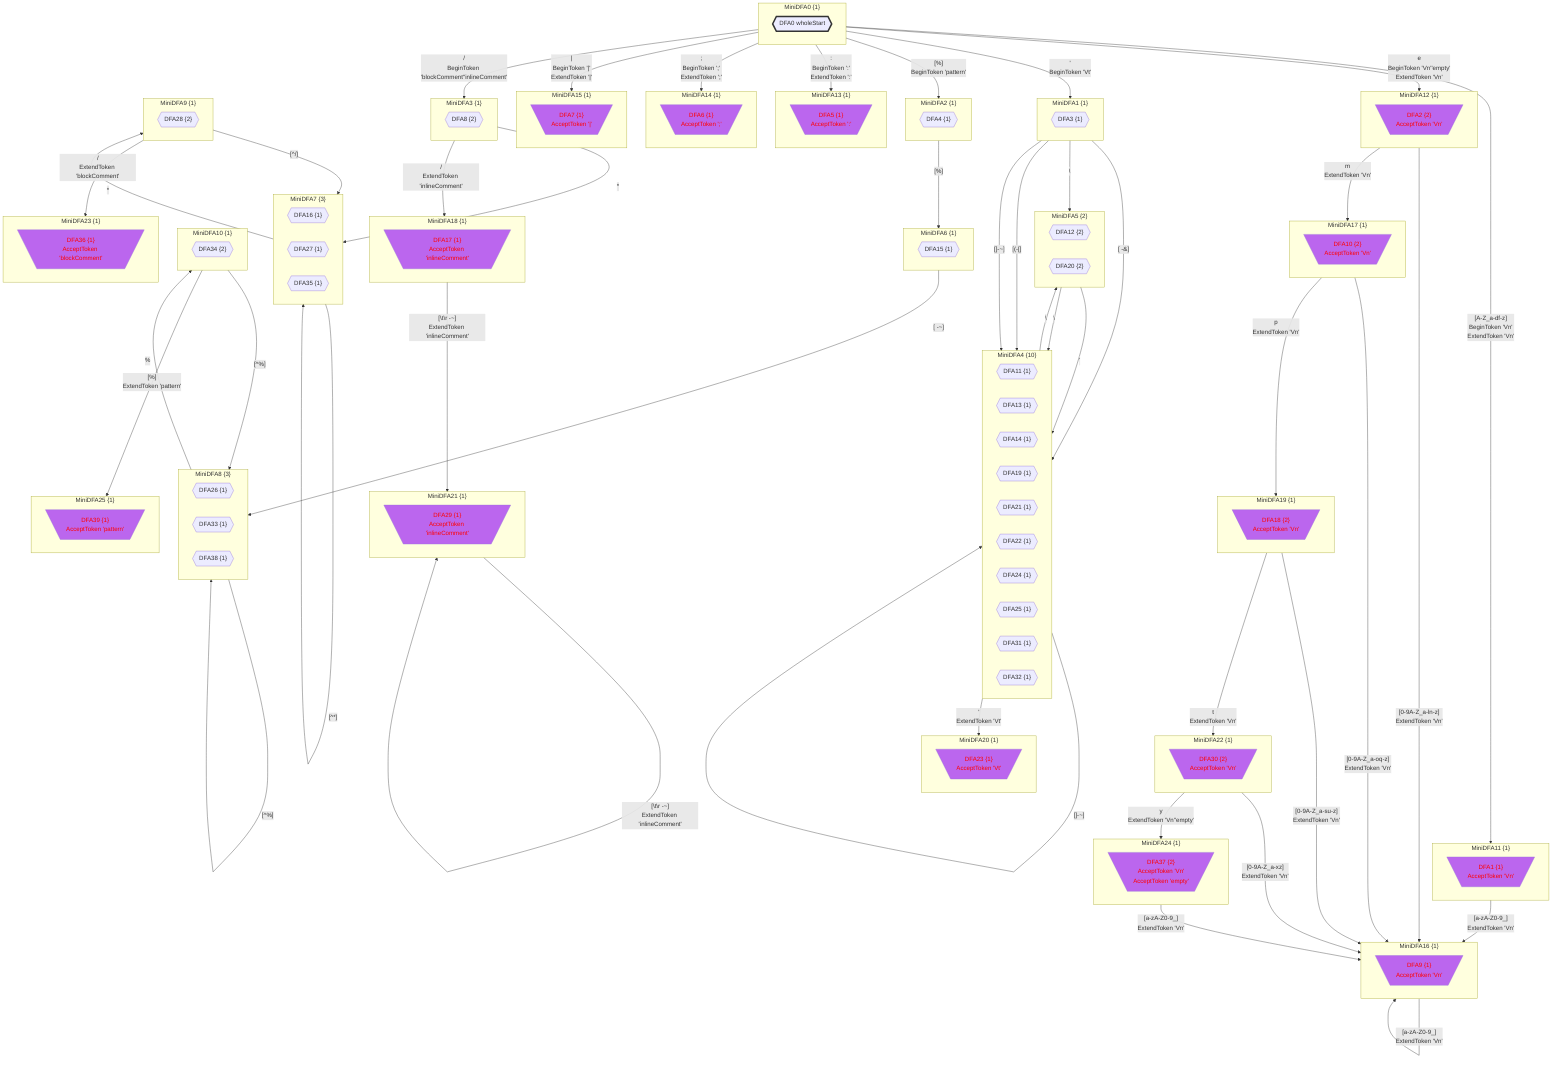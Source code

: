 flowchart
classDef c0001 color:#FF0000;
classDef c0010 stroke-dasharray: 10 10;
classDef c0011 stroke-dasharray: 10 10,color:#FF0000;
classDef c0100 fill:#BB66EE;
classDef c0101 fill:#BB66EE,color:#FF0000;
classDef c0110 fill:#BB66EE,stroke-dasharray: 10 10;
classDef c0111 fill:#BB66EE,stroke-dasharray: 10 10,color:#FF0000;
classDef c1000 stroke:#333,stroke-width:4px;
classDef c1001 stroke:#333,stroke-width:4px,color:#FF0000;
classDef c1010 stroke:#333,stroke-width:4px,stroke-dasharray: 10 10;
classDef c1011 stroke:#333,stroke-width:4px,stroke-dasharray: 10 10,color:#FF0000;
classDef c1100 stroke:#333,stroke-width:4px,fill:#BB66EE;
classDef c1101 stroke:#333,stroke-width:4px,fill:#BB66EE,color:#FF0000;
classDef c1110 stroke:#333,stroke-width:4px,fill:#BB66EE,stroke-dasharray: 10 10;
classDef c1111 stroke:#333,stroke-width:4px,fill:#BB66EE,stroke-dasharray: 10 10,color:#FF0000;
subgraph MiniDFA0_1037338087["MiniDFA0 {1}"]
DFA0_-2128796907_0{{"DFA0 wholeStart"}}
class DFA0_-2128796907_0 c1000;
end
class MiniDFA0_1037338087 c1000;
subgraph MiniDFA11_2085594982["MiniDFA11 {1}"]
DFA1_-771363360_1[\"DFA1 {1}
AcceptToken 'Vn'"/]
class DFA1_-771363360_1 c0101;
end
class MiniDFA11_2085594982 c0101;
subgraph MiniDFA12_-1437102525["MiniDFA12 {1}"]
DFA2_412440154_2[\"DFA2 {2}
AcceptToken 'Vn'"/]
class DFA2_412440154_2 c0101;
end
class MiniDFA12_-1437102525 c0101;
subgraph MiniDFA1_-199998307["MiniDFA1 {1}"]
DFA3_-334579466_3{{"DFA3 {1}"}}
end
subgraph MiniDFA2_-579840265["MiniDFA2 {1}"]
DFA4_382776718_4{{"DFA4 {1}"}}
end
subgraph MiniDFA13_-1036544815["MiniDFA13 {1}"]
DFA5_-780124626_5[\"DFA5 {1}
AcceptToken ':'"/]
class DFA5_-780124626_5 c0101;
end
class MiniDFA13_-1036544815 c0101;
subgraph MiniDFA14_-1665322626["MiniDFA14 {1}"]
DFA6_525260926_6[\"DFA6 {1}
AcceptToken ';'"/]
class DFA6_525260926_6 c0101;
end
class MiniDFA14_-1665322626 c0101;
subgraph MiniDFA15_-1219497574["MiniDFA15 {1}"]
DFA7_-1993869826_7[\"DFA7 {1}
AcceptToken '|'"/]
class DFA7_-1993869826_7 c0101;
end
class MiniDFA15_-1219497574 c0101;
subgraph MiniDFA3_-1938923183["MiniDFA3 {1}"]
DFA8_-535804155_8{{"DFA8 {2}"}}
end
subgraph MiniDFA16_-889935879["MiniDFA16 {1}"]
DFA9_102373286_9[\"DFA9 {1}
AcceptToken 'Vn'"/]
class DFA9_102373286_9 c0101;
end
class MiniDFA16_-889935879 c0101;
subgraph MiniDFA17_1329400212["MiniDFA17 {1}"]
DFA10_-1364246603_10[\"DFA10 {2}
AcceptToken 'Vn'"/]
class DFA10_-1364246603_10 c0101;
end
class MiniDFA17_1329400212 c0101;
subgraph MiniDFA4_-1603516666["MiniDFA4 {10}"]
DFA11_1044476018_11{{"DFA11 {1}"}}
DFA13_-1036225344_12{{"DFA13 {1}"}}
DFA14_90469185_13{{"DFA14 {1}"}}
DFA19_-609496938_14{{"DFA19 {1}"}}
DFA21_-852449867_15{{"DFA21 {1}"}}
DFA22_1741441735_16{{"DFA22 {1}"}}
DFA24_2023952849_17{{"DFA24 {1}"}}
DFA25_2084637911_18{{"DFA25 {1}"}}
DFA31_-871560880_19{{"DFA31 {1}"}}
DFA32_-1899646048_20{{"DFA32 {1}"}}
end
subgraph MiniDFA5_1689681593["MiniDFA5 {2}"]
DFA12_-2014366237_21{{"DFA12 {2}"}}
DFA20_96024053_22{{"DFA20 {2}"}}
end
subgraph MiniDFA6_-838269423["MiniDFA6 {1}"]
DFA15_-1492128138_23{{"DFA15 {1}"}}
end
subgraph MiniDFA7_1799158021["MiniDFA7 {3}"]
DFA16_-1401032505_24{{"DFA16 {1}"}}
DFA27_1149030750_25{{"DFA27 {1}"}}
DFA35_1948696898_26{{"DFA35 {1}"}}
end
subgraph MiniDFA18_394836827["MiniDFA18 {1}"]
DFA17_-1884142798_27[\"DFA17 {1}
AcceptToken 'inlineComment'"/]
class DFA17_-1884142798_27 c0101;
end
class MiniDFA18_394836827 c0101;
subgraph MiniDFA19_918754685["MiniDFA19 {1}"]
DFA18_-718500759_28[\"DFA18 {2}
AcceptToken 'Vn'"/]
class DFA18_-718500759_28 c0101;
end
class MiniDFA19_918754685 c0101;
subgraph MiniDFA20_1755271168["MiniDFA20 {1}"]
DFA23_-1368620627_29[\"DFA23 {1}
AcceptToken 'Vt'"/]
class DFA23_-1368620627_29 c0101;
end
class MiniDFA20_1755271168 c0101;
subgraph MiniDFA8_-524449958["MiniDFA8 {3}"]
DFA26_-157679016_30{{"DFA26 {1}"}}
DFA33_-1300553193_31{{"DFA33 {1}"}}
DFA38_1485335454_32{{"DFA38 {1}"}}
end
subgraph MiniDFA9_1680072906["MiniDFA9 {1}"]
DFA28_-779475248_33{{"DFA28 {2}"}}
end
subgraph MiniDFA21_444061501["MiniDFA21 {1}"]
DFA29_-320634225_34[\"DFA29 {1}
AcceptToken 'inlineComment'"/]
class DFA29_-320634225_34 c0101;
end
class MiniDFA21_444061501 c0101;
subgraph MiniDFA22_1445426501["MiniDFA22 {1}"]
DFA30_-815186331_35[\"DFA30 {2}
AcceptToken 'Vn'"/]
class DFA30_-815186331_35 c0101;
end
class MiniDFA22_1445426501 c0101;
subgraph MiniDFA10_563574122["MiniDFA10 {1}"]
DFA34_-408818947_36{{"DFA34 {2}"}}
end
subgraph MiniDFA23_539650922["MiniDFA23 {1}"]
DFA36_-698349614_37[\"DFA36 {1}
AcceptToken 'blockComment'"/]
class DFA36_-698349614_37 c0101;
end
class MiniDFA23_539650922 c0101;
subgraph MiniDFA24_1644429171["MiniDFA24 {1}"]
DFA37_841018944_38[\"DFA37 {2}
AcceptToken 'Vn'
AcceptToken 'empty'"/]
class DFA37_841018944_38 c0101;
end
class MiniDFA24_1644429171 c0101;
subgraph MiniDFA25_-447618411["MiniDFA25 {1}"]
DFA39_1188320846_39[\"DFA39 {1}
AcceptToken 'pattern'"/]
class DFA39_1188320846_39 c0101;
end
class MiniDFA25_-447618411 c0101;
MiniDFA0_1037338087 -->|"[A-Z_a-df-z]
BeginToken 'Vn'
ExtendToken 'Vn'"|MiniDFA11_2085594982
MiniDFA0_1037338087 -->|"e
BeginToken 'Vn''empty'
ExtendToken 'Vn'"|MiniDFA12_-1437102525
MiniDFA0_1037338087 -->|"'
BeginToken 'Vt'"|MiniDFA1_-199998307
MiniDFA0_1037338087 -->|"[%]
BeginToken 'pattern'"|MiniDFA2_-579840265
MiniDFA0_1037338087 -->|":
BeginToken ':'
ExtendToken ':'"|MiniDFA13_-1036544815
MiniDFA0_1037338087 -->|";
BeginToken ';'
ExtendToken ';'"|MiniDFA14_-1665322626
MiniDFA0_1037338087 -->|"|
BeginToken '|'
ExtendToken '|'"|MiniDFA15_-1219497574
MiniDFA0_1037338087 -->|"/
BeginToken 'blockComment''inlineComment'"|MiniDFA3_-1938923183
MiniDFA11_2085594982 -->|"[a-zA-Z0-9_]
ExtendToken 'Vn'"|MiniDFA16_-889935879
MiniDFA12_-1437102525 -->|"[0-9A-Z_a-ln-z]
ExtendToken 'Vn'"|MiniDFA16_-889935879
MiniDFA12_-1437102525 -->|"m
ExtendToken 'Vn'"|MiniDFA17_1329400212
MiniDFA1_-199998307 -->|"[#32;-&]"|MiniDFA4_-1603516666
MiniDFA1_-199998307 -->|"#92;"|MiniDFA5_1689681593
MiniDFA1_-199998307 -->|"[(-[]"|MiniDFA4_-1603516666
MiniDFA1_-199998307 -->|"[]-~]"|MiniDFA4_-1603516666
MiniDFA2_-579840265 -->|"[%]"|MiniDFA6_-838269423
MiniDFA3_-1938923183 -->|"*"|MiniDFA7_1799158021
MiniDFA3_-1938923183 -->|"/
ExtendToken 'inlineComment'"|MiniDFA18_394836827
MiniDFA16_-889935879 -->|"[a-zA-Z0-9_]
ExtendToken 'Vn'"|MiniDFA16_-889935879
MiniDFA17_1329400212 -->|"[0-9A-Z_a-oq-z]
ExtendToken 'Vn'"|MiniDFA16_-889935879
MiniDFA17_1329400212 -->|"p
ExtendToken 'Vn'"|MiniDFA19_918754685
MiniDFA4_-1603516666 -->|"[#32;-&]"|MiniDFA4_-1603516666
MiniDFA4_-1603516666 -->|"#92;"|MiniDFA5_1689681593
MiniDFA4_-1603516666 -->|"[(-[]"|MiniDFA4_-1603516666
MiniDFA4_-1603516666 -->|"[]-~]"|MiniDFA4_-1603516666
MiniDFA4_-1603516666 -->|"'
ExtendToken 'Vt'"|MiniDFA20_1755271168
MiniDFA5_1689681593 -->|"'"|MiniDFA4_-1603516666
MiniDFA5_1689681593 -->|"#92;"|MiniDFA4_-1603516666
MiniDFA6_-838269423 -->|"[#32;-~]"|MiniDFA8_-524449958
MiniDFA7_1799158021 -->|"[^*]"|MiniDFA7_1799158021
MiniDFA7_1799158021 -->|"*"|MiniDFA9_1680072906
MiniDFA18_394836827 -->|"[#92;t#92;r#32;-~]
ExtendToken 'inlineComment'"|MiniDFA21_444061501
MiniDFA19_918754685 -->|"[0-9A-Z_a-su-z]
ExtendToken 'Vn'"|MiniDFA16_-889935879
MiniDFA19_918754685 -->|"t
ExtendToken 'Vn'"|MiniDFA22_1445426501
MiniDFA8_-524449958 -->|"[^%]"|MiniDFA8_-524449958
MiniDFA8_-524449958 -->|"%"|MiniDFA10_563574122
MiniDFA9_1680072906 -->|"[^/]"|MiniDFA7_1799158021
MiniDFA9_1680072906 -->|"/
ExtendToken 'blockComment'"|MiniDFA23_539650922
MiniDFA21_444061501 -->|"[#92;t#92;r#32;-~]
ExtendToken 'inlineComment'"|MiniDFA21_444061501
MiniDFA22_1445426501 -->|"[0-9A-Z_a-xz]
ExtendToken 'Vn'"|MiniDFA16_-889935879
MiniDFA22_1445426501 -->|"y
ExtendToken 'Vn''empty'"|MiniDFA24_1644429171
MiniDFA10_563574122 -->|"[^%]"|MiniDFA8_-524449958
MiniDFA10_563574122 -->|"[%]
ExtendToken 'pattern'"|MiniDFA25_-447618411
MiniDFA24_1644429171 -->|"[a-zA-Z0-9_]
ExtendToken 'Vn'"|MiniDFA16_-889935879